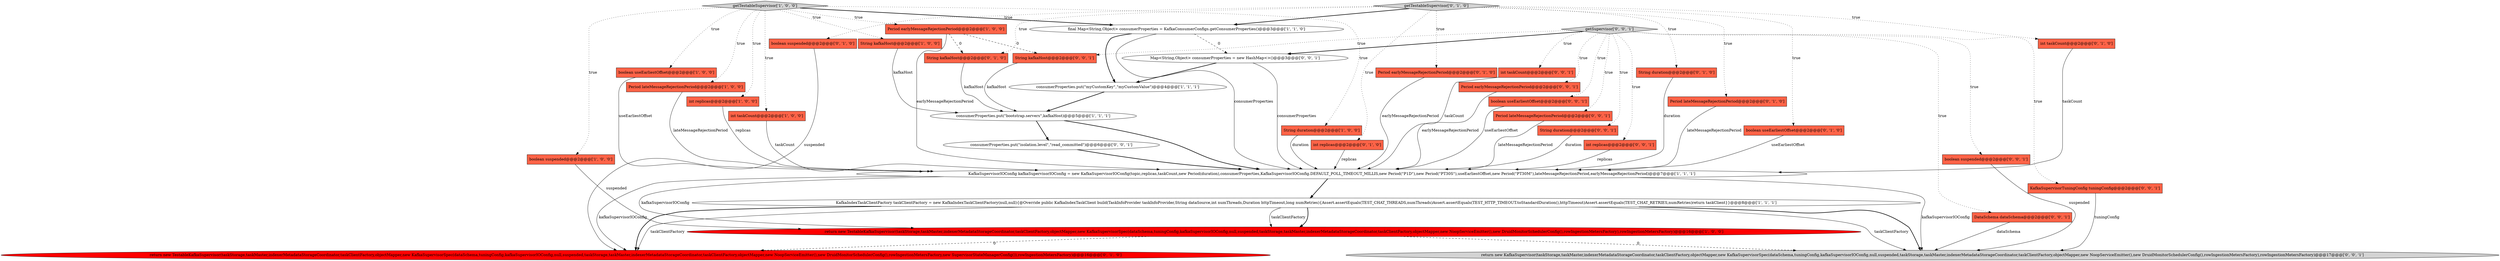 digraph {
33 [style = filled, label = "Map<String,Object> consumerProperties = new HashMap<>()@@@3@@@['0', '0', '1']", fillcolor = white, shape = ellipse image = "AAA0AAABBB3BBB"];
21 [style = filled, label = "return new TestableKafkaSupervisor(taskStorage,taskMaster,indexerMetadataStorageCoordinator,taskClientFactory,objectMapper,new KafkaSupervisorSpec(dataSchema,tuningConfig,kafkaSupervisorIOConfig,null,suspended,taskStorage,taskMaster,indexerMetadataStorageCoordinator,taskClientFactory,objectMapper,new NoopServiceEmitter(),new DruidMonitorSchedulerConfig(),rowIngestionMetersFactory,new SupervisorStateManagerConfig()),rowIngestionMetersFactory)@@@16@@@['0', '1', '0']", fillcolor = red, shape = ellipse image = "AAA1AAABBB2BBB"];
7 [style = filled, label = "consumerProperties.put(\"bootstrap.servers\",kafkaHost)@@@5@@@['1', '1', '1']", fillcolor = white, shape = ellipse image = "AAA0AAABBB1BBB"];
22 [style = filled, label = "String duration@@@2@@@['0', '1', '0']", fillcolor = tomato, shape = box image = "AAA0AAABBB2BBB"];
30 [style = filled, label = "Period earlyMessageRejectionPeriod@@@2@@@['0', '0', '1']", fillcolor = tomato, shape = box image = "AAA0AAABBB3BBB"];
19 [style = filled, label = "getTestableSupervisor['0', '1', '0']", fillcolor = lightgray, shape = diamond image = "AAA0AAABBB2BBB"];
20 [style = filled, label = "Period lateMessageRejectionPeriod@@@2@@@['0', '1', '0']", fillcolor = tomato, shape = box image = "AAA0AAABBB2BBB"];
38 [style = filled, label = "String kafkaHost@@@2@@@['0', '0', '1']", fillcolor = tomato, shape = box image = "AAA0AAABBB3BBB"];
28 [style = filled, label = "boolean useEarliestOffset@@@2@@@['0', '0', '1']", fillcolor = tomato, shape = box image = "AAA0AAABBB3BBB"];
25 [style = filled, label = "Period lateMessageRejectionPeriod@@@2@@@['0', '0', '1']", fillcolor = tomato, shape = box image = "AAA0AAABBB3BBB"];
3 [style = filled, label = "consumerProperties.put(\"myCustomKey\",\"myCustomValue\")@@@4@@@['1', '1', '1']", fillcolor = white, shape = ellipse image = "AAA0AAABBB1BBB"];
9 [style = filled, label = "boolean useEarliestOffset@@@2@@@['1', '0', '0']", fillcolor = tomato, shape = box image = "AAA0AAABBB1BBB"];
36 [style = filled, label = "KafkaSupervisorTuningConfig tuningConfig@@@2@@@['0', '0', '1']", fillcolor = tomato, shape = box image = "AAA0AAABBB3BBB"];
10 [style = filled, label = "Period lateMessageRejectionPeriod@@@2@@@['1', '0', '0']", fillcolor = tomato, shape = box image = "AAA0AAABBB1BBB"];
37 [style = filled, label = "String duration@@@2@@@['0', '0', '1']", fillcolor = tomato, shape = box image = "AAA0AAABBB3BBB"];
23 [style = filled, label = "boolean useEarliestOffset@@@2@@@['0', '1', '0']", fillcolor = tomato, shape = box image = "AAA0AAABBB2BBB"];
1 [style = filled, label = "String kafkaHost@@@2@@@['1', '0', '0']", fillcolor = tomato, shape = box image = "AAA0AAABBB1BBB"];
13 [style = filled, label = "int replicas@@@2@@@['1', '0', '0']", fillcolor = tomato, shape = box image = "AAA0AAABBB1BBB"];
0 [style = filled, label = "KafkaSupervisorIOConfig kafkaSupervisorIOConfig = new KafkaSupervisorIOConfig(topic,replicas,taskCount,new Period(duration),consumerProperties,KafkaSupervisorIOConfig.DEFAULT_POLL_TIMEOUT_MILLIS,new Period(\"P1D\"),new Period(\"PT30S\"),useEarliestOffset,new Period(\"PT30M\"),lateMessageRejectionPeriod,earlyMessageRejectionPeriod)@@@7@@@['1', '1', '1']", fillcolor = white, shape = ellipse image = "AAA0AAABBB1BBB"];
18 [style = filled, label = "boolean suspended@@@2@@@['0', '1', '0']", fillcolor = tomato, shape = box image = "AAA0AAABBB2BBB"];
17 [style = filled, label = "int taskCount@@@2@@@['0', '1', '0']", fillcolor = tomato, shape = box image = "AAA0AAABBB2BBB"];
32 [style = filled, label = "int replicas@@@2@@@['0', '0', '1']", fillcolor = tomato, shape = box image = "AAA0AAABBB3BBB"];
14 [style = filled, label = "Period earlyMessageRejectionPeriod@@@2@@@['1', '0', '0']", fillcolor = tomato, shape = box image = "AAA1AAABBB1BBB"];
35 [style = filled, label = "DataSchema dataSchema@@@2@@@['0', '0', '1']", fillcolor = tomato, shape = box image = "AAA0AAABBB3BBB"];
6 [style = filled, label = "final Map<String,Object> consumerProperties = KafkaConsumerConfigs.getConsumerProperties()@@@3@@@['1', '1', '0']", fillcolor = white, shape = ellipse image = "AAA0AAABBB1BBB"];
24 [style = filled, label = "String kafkaHost@@@2@@@['0', '1', '0']", fillcolor = tomato, shape = box image = "AAA1AAABBB2BBB"];
12 [style = filled, label = "boolean suspended@@@2@@@['1', '0', '0']", fillcolor = tomato, shape = box image = "AAA0AAABBB1BBB"];
31 [style = filled, label = "boolean suspended@@@2@@@['0', '0', '1']", fillcolor = tomato, shape = box image = "AAA0AAABBB3BBB"];
5 [style = filled, label = "getTestableSupervisor['1', '0', '0']", fillcolor = lightgray, shape = diamond image = "AAA0AAABBB1BBB"];
27 [style = filled, label = "consumerProperties.put(\"isolation.level\",\"read_committed\")@@@6@@@['0', '0', '1']", fillcolor = white, shape = ellipse image = "AAA0AAABBB3BBB"];
11 [style = filled, label = "int taskCount@@@2@@@['1', '0', '0']", fillcolor = tomato, shape = box image = "AAA0AAABBB1BBB"];
8 [style = filled, label = "String duration@@@2@@@['1', '0', '0']", fillcolor = tomato, shape = box image = "AAA0AAABBB1BBB"];
26 [style = filled, label = "int taskCount@@@2@@@['0', '0', '1']", fillcolor = tomato, shape = box image = "AAA0AAABBB3BBB"];
16 [style = filled, label = "int replicas@@@2@@@['0', '1', '0']", fillcolor = tomato, shape = box image = "AAA0AAABBB2BBB"];
29 [style = filled, label = "getSupervisor['0', '0', '1']", fillcolor = lightgray, shape = diamond image = "AAA0AAABBB3BBB"];
4 [style = filled, label = "return new TestableKafkaSupervisor(taskStorage,taskMaster,indexerMetadataStorageCoordinator,taskClientFactory,objectMapper,new KafkaSupervisorSpec(dataSchema,tuningConfig,kafkaSupervisorIOConfig,null,suspended,taskStorage,taskMaster,indexerMetadataStorageCoordinator,taskClientFactory,objectMapper,new NoopServiceEmitter(),new DruidMonitorSchedulerConfig(),rowIngestionMetersFactory),rowIngestionMetersFactory)@@@16@@@['1', '0', '0']", fillcolor = red, shape = ellipse image = "AAA1AAABBB1BBB"];
34 [style = filled, label = "return new KafkaSupervisor(taskStorage,taskMaster,indexerMetadataStorageCoordinator,taskClientFactory,objectMapper,new KafkaSupervisorSpec(dataSchema,tuningConfig,kafkaSupervisorIOConfig,null,suspended,taskStorage,taskMaster,indexerMetadataStorageCoordinator,taskClientFactory,objectMapper,new NoopServiceEmitter(),new DruidMonitorSchedulerConfig(),rowIngestionMetersFactory),rowIngestionMetersFactory)@@@17@@@['0', '0', '1']", fillcolor = lightgray, shape = ellipse image = "AAA0AAABBB3BBB"];
2 [style = filled, label = "KafkaIndexTaskClientFactory taskClientFactory = new KafkaIndexTaskClientFactory(null,null){@Override public KafkaIndexTaskClient build(TaskInfoProvider taskInfoProvider,String dataSource,int numThreads,Duration httpTimeout,long numRetries){Assert.assertEquals(TEST_CHAT_THREADS,numThreads)Assert.assertEquals(TEST_HTTP_TIMEOUT.toStandardDuration(),httpTimeout)Assert.assertEquals(TEST_CHAT_RETRIES,numRetries)return taskClient}}@@@8@@@['1', '1', '1']", fillcolor = white, shape = ellipse image = "AAA0AAABBB1BBB"];
15 [style = filled, label = "Period earlyMessageRejectionPeriod@@@2@@@['0', '1', '0']", fillcolor = tomato, shape = box image = "AAA0AAABBB2BBB"];
32->0 [style = solid, label="replicas"];
14->24 [style = dashed, label="0"];
30->0 [style = solid, label="earlyMessageRejectionPeriod"];
6->3 [style = bold, label=""];
11->0 [style = solid, label="taskCount"];
5->14 [style = dotted, label="true"];
23->0 [style = solid, label="useEarliestOffset"];
1->7 [style = solid, label="kafkaHost"];
33->3 [style = bold, label=""];
27->0 [style = bold, label=""];
18->21 [style = solid, label="suspended"];
19->17 [style = dotted, label="true"];
20->0 [style = solid, label="lateMessageRejectionPeriod"];
0->21 [style = solid, label="kafkaSupervisorIOConfig"];
37->0 [style = solid, label="duration"];
2->34 [style = solid, label="taskClientFactory"];
5->10 [style = dotted, label="true"];
5->1 [style = dotted, label="true"];
2->4 [style = solid, label="taskClientFactory"];
0->2 [style = bold, label=""];
2->34 [style = bold, label=""];
19->20 [style = dotted, label="true"];
19->18 [style = dotted, label="true"];
19->23 [style = dotted, label="true"];
33->0 [style = solid, label="consumerProperties"];
31->34 [style = solid, label="suspended"];
29->38 [style = dotted, label="true"];
7->0 [style = bold, label=""];
5->12 [style = dotted, label="true"];
35->34 [style = solid, label="dataSchema"];
19->15 [style = dotted, label="true"];
2->21 [style = solid, label="taskClientFactory"];
19->6 [style = bold, label=""];
13->0 [style = solid, label="replicas"];
0->34 [style = solid, label="kafkaSupervisorIOConfig"];
2->4 [style = bold, label=""];
19->24 [style = dotted, label="true"];
29->26 [style = dotted, label="true"];
29->37 [style = dotted, label="true"];
16->0 [style = solid, label="replicas"];
4->21 [style = dashed, label="0"];
6->33 [style = dashed, label="0"];
12->4 [style = solid, label="suspended"];
6->0 [style = solid, label="consumerProperties"];
9->0 [style = solid, label="useEarliestOffset"];
5->13 [style = dotted, label="true"];
38->7 [style = solid, label="kafkaHost"];
29->33 [style = bold, label=""];
5->11 [style = dotted, label="true"];
29->25 [style = dotted, label="true"];
28->0 [style = solid, label="useEarliestOffset"];
5->6 [style = bold, label=""];
29->28 [style = dotted, label="true"];
3->7 [style = bold, label=""];
2->21 [style = bold, label=""];
25->0 [style = solid, label="lateMessageRejectionPeriod"];
14->38 [style = dashed, label="0"];
19->22 [style = dotted, label="true"];
4->34 [style = dashed, label="0"];
19->16 [style = dotted, label="true"];
29->30 [style = dotted, label="true"];
7->27 [style = bold, label=""];
5->9 [style = dotted, label="true"];
17->0 [style = solid, label="taskCount"];
5->8 [style = dotted, label="true"];
26->0 [style = solid, label="taskCount"];
10->0 [style = solid, label="lateMessageRejectionPeriod"];
36->34 [style = solid, label="tuningConfig"];
8->0 [style = solid, label="duration"];
22->0 [style = solid, label="duration"];
29->32 [style = dotted, label="true"];
14->0 [style = solid, label="earlyMessageRejectionPeriod"];
24->7 [style = solid, label="kafkaHost"];
29->35 [style = dotted, label="true"];
0->4 [style = solid, label="kafkaSupervisorIOConfig"];
29->36 [style = dotted, label="true"];
15->0 [style = solid, label="earlyMessageRejectionPeriod"];
29->31 [style = dotted, label="true"];
}

